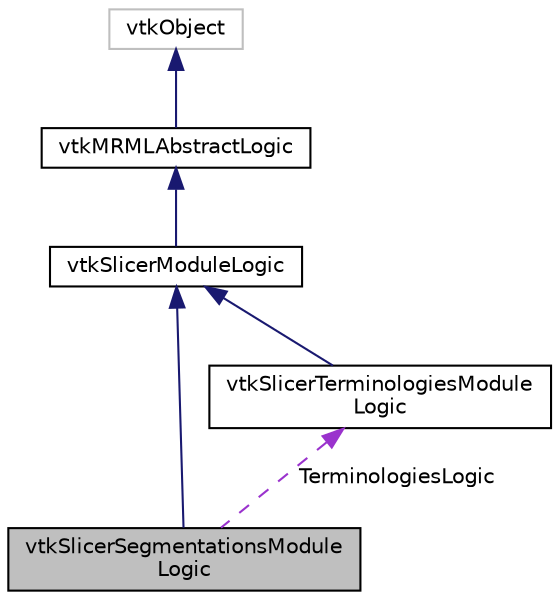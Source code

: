 digraph "vtkSlicerSegmentationsModuleLogic"
{
  bgcolor="transparent";
  edge [fontname="Helvetica",fontsize="10",labelfontname="Helvetica",labelfontsize="10"];
  node [fontname="Helvetica",fontsize="10",shape=record];
  Node4 [label="vtkSlicerSegmentationsModule\lLogic",height=0.2,width=0.4,color="black", fillcolor="grey75", style="filled", fontcolor="black"];
  Node5 -> Node4 [dir="back",color="midnightblue",fontsize="10",style="solid",fontname="Helvetica"];
  Node5 [label="vtkSlicerModuleLogic",height=0.2,width=0.4,color="black",URL="$classvtkSlicerModuleLogic.html"];
  Node6 -> Node5 [dir="back",color="midnightblue",fontsize="10",style="solid",fontname="Helvetica"];
  Node6 [label="vtkMRMLAbstractLogic",height=0.2,width=0.4,color="black",URL="$classvtkMRMLAbstractLogic.html",tooltip="Superclass for MRML logic classes. "];
  Node7 -> Node6 [dir="back",color="midnightblue",fontsize="10",style="solid",fontname="Helvetica"];
  Node7 [label="vtkObject",height=0.2,width=0.4,color="grey75"];
  Node8 -> Node4 [dir="back",color="darkorchid3",fontsize="10",style="dashed",label=" TerminologiesLogic" ,fontname="Helvetica"];
  Node8 [label="vtkSlicerTerminologiesModule\lLogic",height=0.2,width=0.4,color="black",URL="$classvtkSlicerTerminologiesModuleLogic.html"];
  Node5 -> Node8 [dir="back",color="midnightblue",fontsize="10",style="solid",fontname="Helvetica"];
}
